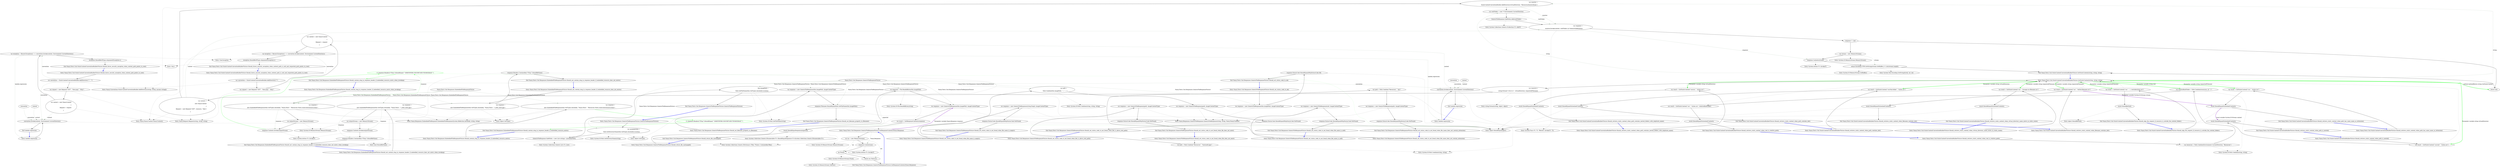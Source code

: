 digraph  {
n82 [label=convention, span=""];
n83 [label=context, span=""];
n84 [label=convention, span=""];
n85 [label=context, span=""];
n0 [cluster="Nancy.Tests.Unit.StaticContentConventionBuilderFixture.Should_retrieve_static_content_when_path_has_same_name_as_extension()", label="Entry Nancy.Tests.Unit.StaticContentConventionBuilderFixture.Should_retrieve_static_content_when_path_has_same_name_as_extension()", span="16-16"];
n1 [cluster="Nancy.Tests.Unit.StaticContentConventionBuilderFixture.Should_retrieve_static_content_when_path_has_same_name_as_extension()", label="var result = GetStaticContent(''css'', ''styles.css'')", span="20-20"];
n2 [cluster="Nancy.Tests.Unit.StaticContentConventionBuilderFixture.Should_retrieve_static_content_when_path_has_same_name_as_extension()", label="result.ShouldEqual(StylesheetContents)", span="23-23"];
n4 [cluster="Nancy.Tests.Unit.StaticContentConventionBuilderFixture.GetStaticContent(string, string, string)", label="Entry Nancy.Tests.Unit.StaticContentConventionBuilderFixture.GetStaticContent(string, string, string)", span="142-142"];
n3 [cluster="Nancy.Tests.Unit.StaticContentConventionBuilderFixture.Should_retrieve_static_content_when_path_has_same_name_as_extension()", label="Exit Nancy.Tests.Unit.StaticContentConventionBuilderFixture.Should_retrieve_static_content_when_path_has_same_name_as_extension()", span="16-16"];
n5 [cluster="object.ShouldEqual(object)", label="Entry object.ShouldEqual(object)", span="95-95"];
n6 [cluster="Nancy.Tests.Unit.StaticContentConventionBuilderFixture.Should_retrieve_static_content_when_virtual_directory_name_exists_in_static_route()", label="Entry Nancy.Tests.Unit.StaticContentConventionBuilderFixture.Should_retrieve_static_content_when_virtual_directory_name_exists_in_static_route()", span="27-27"];
n7 [cluster="Nancy.Tests.Unit.StaticContentConventionBuilderFixture.Should_retrieve_static_content_when_virtual_directory_name_exists_in_static_route()", label="var result = GetStaticContent(''css'', ''strange-css-filename.css'')", span="31-31"];
n8 [cluster="Nancy.Tests.Unit.StaticContentConventionBuilderFixture.Should_retrieve_static_content_when_virtual_directory_name_exists_in_static_route()", label="result.ShouldEqual(StylesheetContents)", span="34-34"];
n9 [cluster="Nancy.Tests.Unit.StaticContentConventionBuilderFixture.Should_retrieve_static_content_when_virtual_directory_name_exists_in_static_route()", label="Exit Nancy.Tests.Unit.StaticContentConventionBuilderFixture.Should_retrieve_static_content_when_virtual_directory_name_exists_in_static_route()", span="27-27"];
n10 [cluster="Nancy.Tests.Unit.StaticContentConventionBuilderFixture.Should_retrieve_static_content_when_path_is_nested()", label="Entry Nancy.Tests.Unit.StaticContentConventionBuilderFixture.Should_retrieve_static_content_when_path_is_nested()", span="38-38"];
n11 [cluster="Nancy.Tests.Unit.StaticContentConventionBuilderFixture.Should_retrieve_static_content_when_path_is_nested()", label="var result = GetStaticContent(''css/sub'', ''styles.css'')", span="42-42"];
n12 [cluster="Nancy.Tests.Unit.StaticContentConventionBuilderFixture.Should_retrieve_static_content_when_path_is_nested()", label="result.ShouldEqual(StylesheetContents)", span="45-45"];
n13 [cluster="Nancy.Tests.Unit.StaticContentConventionBuilderFixture.Should_retrieve_static_content_when_path_is_nested()", label="Exit Nancy.Tests.Unit.StaticContentConventionBuilderFixture.Should_retrieve_static_content_when_path_is_nested()", span="38-38"];
n14 [cluster="Nancy.Tests.Unit.StaticContentConventionBuilderFixture.Should_retrieve_static_content_when_path_contains_nested_folders_with_duplicate_name()", label="Entry Nancy.Tests.Unit.StaticContentConventionBuilderFixture.Should_retrieve_static_content_when_path_contains_nested_folders_with_duplicate_name()", span="49-49"];
n15 [cluster="Nancy.Tests.Unit.StaticContentConventionBuilderFixture.Should_retrieve_static_content_when_path_contains_nested_folders_with_duplicate_name()", label="var result = GetStaticContent(''css/css'', ''styles.css'')", span="53-53"];
n16 [cluster="Nancy.Tests.Unit.StaticContentConventionBuilderFixture.Should_retrieve_static_content_when_path_contains_nested_folders_with_duplicate_name()", label="result.ShouldEqual(StylesheetContents)", span="56-56"];
n17 [cluster="Nancy.Tests.Unit.StaticContentConventionBuilderFixture.Should_retrieve_static_content_when_path_contains_nested_folders_with_duplicate_name()", label="Exit Nancy.Tests.Unit.StaticContentConventionBuilderFixture.Should_retrieve_static_content_when_path_contains_nested_folders_with_duplicate_name()", span="49-49"];
n18 [cluster="Nancy.Tests.Unit.StaticContentConventionBuilderFixture.Should_retrieve_static_content_when_filename_contains_dot()", label="Entry Nancy.Tests.Unit.StaticContentConventionBuilderFixture.Should_retrieve_static_content_when_filename_contains_dot()", span="60-60"];
n19 [cluster="Nancy.Tests.Unit.StaticContentConventionBuilderFixture.Should_retrieve_static_content_when_filename_contains_dot()", label="var result = GetStaticContent(''css'', ''dotted.filename.css'')", span="64-64"];
n20 [cluster="Nancy.Tests.Unit.StaticContentConventionBuilderFixture.Should_retrieve_static_content_when_filename_contains_dot()", label="result.ShouldEqual(StylesheetContents)", span="67-67"];
n21 [cluster="Nancy.Tests.Unit.StaticContentConventionBuilderFixture.Should_retrieve_static_content_when_filename_contains_dot()", label="Exit Nancy.Tests.Unit.StaticContentConventionBuilderFixture.Should_retrieve_static_content_when_filename_contains_dot()", span="60-60"];
n22 [cluster="Nancy.Tests.Unit.StaticContentConventionBuilderFixture.Should_retrieve_static_content_when_path_contains_dot()", label="Entry Nancy.Tests.Unit.StaticContentConventionBuilderFixture.Should_retrieve_static_content_when_path_contains_dot()", span="71-71"];
n23 [cluster="Nancy.Tests.Unit.StaticContentConventionBuilderFixture.Should_retrieve_static_content_when_path_contains_dot()", label="var result = GetStaticContent(''css/Sub.folder'', ''styles.css'')", span="75-75"];
n24 [cluster="Nancy.Tests.Unit.StaticContentConventionBuilderFixture.Should_retrieve_static_content_when_path_contains_dot()", label="result.ShouldEqual(StylesheetContents)", span="78-78"];
n25 [cluster="Nancy.Tests.Unit.StaticContentConventionBuilderFixture.Should_retrieve_static_content_when_path_contains_dot()", label="Exit Nancy.Tests.Unit.StaticContentConventionBuilderFixture.Should_retrieve_static_content_when_path_contains_dot()", span="71-71"];
n26 [cluster="Nancy.Tests.Unit.StaticContentConventionBuilderFixture.Should_skip_the_request_if_resource_is_outside_the_content_folder()", label="Entry Nancy.Tests.Unit.StaticContentConventionBuilderFixture.Should_skip_the_request_if_resource_is_outside_the_content_folder()", span="82-82"];
n27 [cluster="Nancy.Tests.Unit.StaticContentConventionBuilderFixture.Should_skip_the_request_if_resource_is_outside_the_content_folder()", label="var result = GetStaticContent(''css'', ''../../outside/styles.css'')", span="86-86"];
n28 [cluster="Nancy.Tests.Unit.StaticContentConventionBuilderFixture.Should_skip_the_request_if_resource_is_outside_the_content_folder()", label="result.ShouldBeNull()", span="89-89"];
n29 [cluster="Nancy.Tests.Unit.StaticContentConventionBuilderFixture.Should_skip_the_request_if_resource_is_outside_the_content_folder()", label="Exit Nancy.Tests.Unit.StaticContentConventionBuilderFixture.Should_skip_the_request_if_resource_is_outside_the_content_folder()", span="82-82"];
n30 [cluster="object.ShouldBeNull()", label="Entry object.ShouldBeNull()", span="135-135"];
n31 [cluster="Nancy.Tests.Unit.StaticContentConventionBuilderFixture.Should_retrieve_static_content_when_root_is_relative_path()", label="Entry Nancy.Tests.Unit.StaticContentConventionBuilderFixture.Should_retrieve_static_content_when_root_is_relative_path()", span="93-93"];
n32 [cluster="Nancy.Tests.Unit.StaticContentConventionBuilderFixture.Should_retrieve_static_content_when_root_is_relative_path()", label="var resources = Path.Combine(Environment.CurrentDirectory, ''Resources'')", span="96-96"];
n33 [cluster="Nancy.Tests.Unit.StaticContentConventionBuilderFixture.Should_retrieve_static_content_when_root_is_relative_path()", label="var relativeRootFolder = Path.Combine(resources, @''../'')", span="97-97"];
n37 [cluster="System.IO.Path.Combine(string, string)", label="Entry System.IO.Path.Combine(string, string)", span="0-0"];
n34 [cluster="Nancy.Tests.Unit.StaticContentConventionBuilderFixture.Should_retrieve_static_content_when_root_is_relative_path()", label="var result = GetStaticContent(''css'', ''styles.css'', relativeRootFolder)", span="100-100"];
n35 [cluster="Nancy.Tests.Unit.StaticContentConventionBuilderFixture.Should_retrieve_static_content_when_root_is_relative_path()", label="result.ShouldEqual(StylesheetContents)", span="103-103"];
n36 [cluster="Nancy.Tests.Unit.StaticContentConventionBuilderFixture.Should_retrieve_static_content_when_root_is_relative_path()", label="Exit Nancy.Tests.Unit.StaticContentConventionBuilderFixture.Should_retrieve_static_content_when_root_is_relative_path()", span="93-93"];
n38 [cluster="Nancy.Tests.Unit.StaticContentConventionBuilderFixture.Should_throw_security_exception_when_content_path_points_to_root()", label="Entry Nancy.Tests.Unit.StaticContentConventionBuilderFixture.Should_throw_security_exception_when_content_path_points_to_root()", span="107-107"];
n39 [cluster="Nancy.Tests.Unit.StaticContentConventionBuilderFixture.Should_throw_security_exception_when_content_path_points_to_root()", label="var convention = StaticContentConventionBuilder.AddDirectory(''/'', ''/'')", span="110-110"];
n40 [cluster="Nancy.Tests.Unit.StaticContentConventionBuilderFixture.Should_throw_security_exception_when_content_path_points_to_root()", label="var request = new Request(''GET'', ''/face.png'', ''http'')", span="111-111"];
n45 [cluster="Nancy.Conventions.StaticContentConventionBuilder.AddDirectory(string, string, params string[])", label="Entry Nancy.Conventions.StaticContentConventionBuilder.AddDirectory(string, string, params string[])", span="30-30"];
n42 [cluster="Nancy.Tests.Unit.StaticContentConventionBuilderFixture.Should_throw_security_exception_when_content_path_points_to_root()", label="var exception = Record.Exception(() => convention.Invoke(context, Environment.CurrentDirectory))", span="118-118"];
n51 [cluster="lambda expression", label="convention.Invoke(context, Environment.CurrentDirectory)", span="118-118"];
n41 [cluster="Nancy.Tests.Unit.StaticContentConventionBuilderFixture.Should_throw_security_exception_when_content_path_points_to_root()", label="var context = new NancyContext\r\n            {\r\n                Request = request\r\n            }", span="112-115"];
n46 [cluster="Nancy.Request.Request(string, string, string)", label="Entry Nancy.Request.Request(string, string, string)", span="27-27"];
n47 [cluster="Nancy.NancyContext.NancyContext()", label="Entry Nancy.NancyContext.NancyContext()", span="23-23"];
n43 [cluster="Nancy.Tests.Unit.StaticContentConventionBuilderFixture.Should_throw_security_exception_when_content_path_points_to_root()", label="exception.ShouldBeOfType<ArgumentException>()", span="121-121"];
n48 [cluster="Unk.Exception", label="Entry Unk.Exception", span=""];
n50 [cluster="lambda expression", label="Entry lambda expression", span="118-118"];
n44 [cluster="Nancy.Tests.Unit.StaticContentConventionBuilderFixture.Should_throw_security_exception_when_content_path_points_to_root()", label="Exit Nancy.Tests.Unit.StaticContentConventionBuilderFixture.Should_throw_security_exception_when_content_path_points_to_root()", span="107-107"];
n49 [cluster="Unk.>", label="Entry Unk.>", span=""];
n52 [cluster="lambda expression", label="Exit lambda expression", span="118-118"];
n53 [cluster="System.Func<T1, T2, TResult>.Invoke(T1, T2)", label="Entry System.Func<T1, T2, TResult>.Invoke(T1, T2)", span="0-0"];
n54 [cluster="Nancy.Tests.Unit.StaticContentConventionBuilderFixture.Should_throw_security_exception_when_content_path_is_null_and_requested_path_points_to_root()", label="Entry Nancy.Tests.Unit.StaticContentConventionBuilderFixture.Should_throw_security_exception_when_content_path_is_null_and_requested_path_points_to_root()", span="125-125"];
n55 [cluster="Nancy.Tests.Unit.StaticContentConventionBuilderFixture.Should_throw_security_exception_when_content_path_is_null_and_requested_path_points_to_root()", label="var convention = StaticContentConventionBuilder.AddDirectory(''/'')", span="128-128"];
n56 [cluster="Nancy.Tests.Unit.StaticContentConventionBuilderFixture.Should_throw_security_exception_when_content_path_is_null_and_requested_path_points_to_root()", label="var request = new Request(''GET'', ''/face.png'', ''http'')", span="129-129"];
n58 [cluster="Nancy.Tests.Unit.StaticContentConventionBuilderFixture.Should_throw_security_exception_when_content_path_is_null_and_requested_path_points_to_root()", label="var exception = Record.Exception(() => convention.Invoke(context, Environment.CurrentDirectory))", span="136-136"];
n62 [cluster="lambda expression", label="convention.Invoke(context, Environment.CurrentDirectory)", span="136-136"];
n57 [cluster="Nancy.Tests.Unit.StaticContentConventionBuilderFixture.Should_throw_security_exception_when_content_path_is_null_and_requested_path_points_to_root()", label="var context = new NancyContext\r\n            {\r\n                Request = request\r\n            }", span="130-133"];
n59 [cluster="Nancy.Tests.Unit.StaticContentConventionBuilderFixture.Should_throw_security_exception_when_content_path_is_null_and_requested_path_points_to_root()", label="exception.ShouldBeOfType<ArgumentException>()", span="139-139"];
n61 [cluster="lambda expression", label="Entry lambda expression", span="136-136"];
n60 [cluster="Nancy.Tests.Unit.StaticContentConventionBuilderFixture.Should_throw_security_exception_when_content_path_is_null_and_requested_path_points_to_root()", label="Exit Nancy.Tests.Unit.StaticContentConventionBuilderFixture.Should_throw_security_exception_when_content_path_is_null_and_requested_path_points_to_root()", span="125-125"];
n63 [cluster="lambda expression", label="Exit lambda expression", span="136-136"];
n64 [cluster="Nancy.Tests.Unit.StaticContentConventionBuilderFixture.GetStaticContent(string, string, string)", label="var resource =\r\n                string.Format(''/{0}/{1}'', virtualDirectory, requestedFilename)", span="144-145"];
n66 [cluster="Nancy.Tests.Unit.StaticContentConventionBuilderFixture.GetStaticContent(string, string, string)", label="var resolver =\r\n                StaticContentConventionBuilder.AddDirectory(virtualDirectory, ''Resources/Assets/Styles'')", span="153-154"];
n67 [cluster="Nancy.Tests.Unit.StaticContentConventionBuilderFixture.GetStaticContent(string, string, string)", label="var rootFolder = root ?? Environment.CurrentDirectory", span="156-156"];
n65 [cluster="Nancy.Tests.Unit.StaticContentConventionBuilderFixture.GetStaticContent(string, string, string)", label="var context =\r\n                new NancyContext\r\n                {\r\n                    Request = new Request(''GET'', resource, ''http'')\r\n                }", span="147-151"];
n76 [cluster="string.Format(string, object, object)", label="Entry string.Format(string, object, object)", span="0-0"];
n69 [cluster="Nancy.Tests.Unit.StaticContentConventionBuilderFixture.GetStaticContent(string, string, string)", label="var response =\r\n                resolver.Invoke(context, rootFolder) as GenericFileResponse", span="160-161"];
n68 [cluster="Nancy.Tests.Unit.StaticContentConventionBuilderFixture.GetStaticContent(string, string, string)", label="GenericFileResponse.SafePaths.Add(rootFolder)", span="158-158"];
n77 [cluster="System.Collections.Generic.ICollection<T>.Add(T)", label="Entry System.Collections.Generic.ICollection<T>.Add(T)", span="0-0"];
n70 [cluster="Nancy.Tests.Unit.StaticContentConventionBuilderFixture.GetStaticContent(string, string, string)", label="response != null", span="163-163"];
n72 [cluster="Nancy.Tests.Unit.StaticContentConventionBuilderFixture.GetStaticContent(string, string, string)", label="response.Contents(stream)", span="167-167"];
n71 [cluster="Nancy.Tests.Unit.StaticContentConventionBuilderFixture.GetStaticContent(string, string, string)", label="var stream = new MemoryStream()", span="165-165"];
n74 [cluster="Nancy.Tests.Unit.StaticContentConventionBuilderFixture.GetStaticContent(string, string, string)", label="return null;", span="172-172"];
n78 [cluster="System.IO.MemoryStream.MemoryStream()", label="Entry System.IO.MemoryStream.MemoryStream()", span="0-0"];
n73 [cluster="Nancy.Tests.Unit.StaticContentConventionBuilderFixture.GetStaticContent(string, string, string)", label="return Encoding.UTF8.GetString(stream.GetBuffer(), 0, (int)stream.Length);", span="168-168"];
n79 [cluster="System.Action<T>.Invoke(T)", label="Entry System.Action<T>.Invoke(T)", span="0-0"];
n75 [cluster="Nancy.Tests.Unit.StaticContentConventionBuilderFixture.GetStaticContent(string, string, string)", label="Exit Nancy.Tests.Unit.StaticContentConventionBuilderFixture.GetStaticContent(string, string, string)", span="142-142"];
n80 [cluster="System.IO.MemoryStream.GetBuffer()", label="Entry System.IO.MemoryStream.GetBuffer()", span="0-0"];
n81 [cluster="System.Text.Encoding.GetString(byte[], int, int)", label="Entry System.Text.Encoding.GetString(byte[], int, int)", span="0-0"];
m0_21 [cluster="Nancy.Tests.Unit.Responses.EmbeddedFileResponseFixture.Should_not_contain_etag_in_response_header_if_embedded_resource_does_not_exists_when_invoking()", file="EmbeddedFileResponseFixture.cs", label="Entry Nancy.Tests.Unit.Responses.EmbeddedFileResponseFixture.Should_not_contain_etag_in_response_header_if_embedded_resource_does_not_exists_when_invoking()", span="47-47"];
m0_22 [cluster="Nancy.Tests.Unit.Responses.EmbeddedFileResponseFixture.Should_not_contain_etag_in_response_header_if_embedded_resource_does_not_exists_when_invoking()", file="EmbeddedFileResponseFixture.cs", label="var response =\r\n                new EmbeddedFileResponse(this.GetType().Assembly, ''Nancy.Tests'', ''i_dont_exist.jpg'')", span="50-51"];
m0_23 [cluster="Nancy.Tests.Unit.Responses.EmbeddedFileResponseFixture.Should_not_contain_etag_in_response_header_if_embedded_resource_does_not_exists_when_invoking()", file="EmbeddedFileResponseFixture.cs", label="var outputStream = new MemoryStream()", span="53-53"];
m0_24 [cluster="Nancy.Tests.Unit.Responses.EmbeddedFileResponseFixture.Should_not_contain_etag_in_response_header_if_embedded_resource_does_not_exists_when_invoking()", file="EmbeddedFileResponseFixture.cs", label="response.Contents.Invoke(outputStream)", span="56-56"];
m0_25 [cluster="Nancy.Tests.Unit.Responses.EmbeddedFileResponseFixture.Should_not_contain_etag_in_response_header_if_embedded_resource_does_not_exists_when_invoking()", file="EmbeddedFileResponseFixture.cs", label="response.Headers.ContainsKey(''ETag'').ShouldBeFalse()", span="59-59"];
m0_26 [cluster="Nancy.Tests.Unit.Responses.EmbeddedFileResponseFixture.Should_not_contain_etag_in_response_header_if_embedded_resource_does_not_exists_when_invoking()", file="EmbeddedFileResponseFixture.cs", label="Exit Nancy.Tests.Unit.Responses.EmbeddedFileResponseFixture.Should_not_contain_etag_in_response_header_if_embedded_resource_does_not_exists_when_invoking()", span="47-47"];
m0_14 [cluster="System.Action<T>.Invoke(T)", file="EmbeddedFileResponseFixture.cs", label="Entry System.Action<T>.Invoke(T)", span="0-0"];
m0_4 [cluster="Nancy.Responses.EmbeddedFileResponse.EmbeddedFileResponse(System.Reflection.Assembly, string, string)", file="EmbeddedFileResponseFixture.cs", label="Entry Nancy.Responses.EmbeddedFileResponse.EmbeddedFileResponse(System.Reflection.Assembly, string, string)", span="18-18"];
m0_19 [cluster="System.Collections.Generic.IDictionary<TKey, TValue>.ContainsKey(TKey)", file="EmbeddedFileResponseFixture.cs", label="Entry System.Collections.Generic.IDictionary<TKey, TValue>.ContainsKey(TKey)", span="0-0"];
m0_7 [cluster="Nancy.Tests.Unit.Responses.EmbeddedFileResponseFixture.Should_contain_etag_in_response_header_if_embedded_resource_exists_when_invoking()", file="EmbeddedFileResponseFixture.cs", label="Entry Nancy.Tests.Unit.Responses.EmbeddedFileResponseFixture.Should_contain_etag_in_response_header_if_embedded_resource_exists_when_invoking()", span="20-20"];
m0_8 [cluster="Nancy.Tests.Unit.Responses.EmbeddedFileResponseFixture.Should_contain_etag_in_response_header_if_embedded_resource_exists_when_invoking()", file="EmbeddedFileResponseFixture.cs", label="var response =\r\n                new EmbeddedFileResponse(this.GetType().Assembly, ''Nancy.Tests'', ''Resources.Views.staticviewresource.html'')", span="23-24"];
m0_9 [cluster="Nancy.Tests.Unit.Responses.EmbeddedFileResponseFixture.Should_contain_etag_in_response_header_if_embedded_resource_exists_when_invoking()", file="EmbeddedFileResponseFixture.cs", label="var outputStream = new MemoryStream()", span="26-26"];
m0_10 [cluster="Nancy.Tests.Unit.Responses.EmbeddedFileResponseFixture.Should_contain_etag_in_response_header_if_embedded_resource_exists_when_invoking()", file="EmbeddedFileResponseFixture.cs", label="response.Contents.Invoke(outputStream)", span="29-29"];
m0_11 [cluster="Nancy.Tests.Unit.Responses.EmbeddedFileResponseFixture.Should_contain_etag_in_response_header_if_embedded_resource_exists_when_invoking()", color=green, community=0, file="EmbeddedFileResponseFixture.cs", label="0: response.Headers[''ETag''].ShouldEqual(''\''5D6EFDFDB135DC90F16D57E05603DA1E\'''')", span="32-32"];
m0_12 [cluster="Nancy.Tests.Unit.Responses.EmbeddedFileResponseFixture.Should_contain_etag_in_response_header_if_embedded_resource_exists_when_invoking()", file="EmbeddedFileResponseFixture.cs", label="Exit Nancy.Tests.Unit.Responses.EmbeddedFileResponseFixture.Should_contain_etag_in_response_header_if_embedded_resource_exists_when_invoking()", span="20-20"];
m0_5 [cluster="object.GetType()", file="EmbeddedFileResponseFixture.cs", label="Entry object.GetType()", span="0-0"];
m0_20 [cluster="bool.ShouldBeFalse()", file="EmbeddedFileResponseFixture.cs", label="Entry bool.ShouldBeFalse()", span="90-90"];
m0_15 [cluster="Nancy.Tests.Unit.Responses.EmbeddedFileResponseFixture.Should_not_contain_etag_in_response_header_if_embedded_resource_does_not_exists()", file="EmbeddedFileResponseFixture.cs", label="Entry Nancy.Tests.Unit.Responses.EmbeddedFileResponseFixture.Should_not_contain_etag_in_response_header_if_embedded_resource_does_not_exists()", span="36-36"];
m0_16 [cluster="Nancy.Tests.Unit.Responses.EmbeddedFileResponseFixture.Should_not_contain_etag_in_response_header_if_embedded_resource_does_not_exists()", file="EmbeddedFileResponseFixture.cs", label="var response =\r\n                new EmbeddedFileResponse(this.GetType().Assembly, ''Nancy.Tests'', ''i_dont_exist.jpg'')", span="39-40"];
m0_17 [cluster="Nancy.Tests.Unit.Responses.EmbeddedFileResponseFixture.Should_not_contain_etag_in_response_header_if_embedded_resource_does_not_exists()", file="EmbeddedFileResponseFixture.cs", label="response.Headers.ContainsKey(''ETag'').ShouldBeFalse()", span="43-43"];
m0_18 [cluster="Nancy.Tests.Unit.Responses.EmbeddedFileResponseFixture.Should_not_contain_etag_in_response_header_if_embedded_resource_does_not_exists()", file="EmbeddedFileResponseFixture.cs", label="Exit Nancy.Tests.Unit.Responses.EmbeddedFileResponseFixture.Should_not_contain_etag_in_response_header_if_embedded_resource_does_not_exists()", span="36-36"];
m0_0 [cluster="Nancy.Tests.Unit.Responses.EmbeddedFileResponseFixture.Should_contain_etag_in_response_header_if_embedded_resource_exists()", file="EmbeddedFileResponseFixture.cs", label="Entry Nancy.Tests.Unit.Responses.EmbeddedFileResponseFixture.Should_contain_etag_in_response_header_if_embedded_resource_exists()", span="9-9"];
m0_1 [cluster="Nancy.Tests.Unit.Responses.EmbeddedFileResponseFixture.Should_contain_etag_in_response_header_if_embedded_resource_exists()", file="EmbeddedFileResponseFixture.cs", label="var response =\r\n                new EmbeddedFileResponse(this.GetType().Assembly, ''Nancy.Tests'', ''Resources.Views.staticviewresource.html'')", span="12-13"];
m0_2 [cluster="Nancy.Tests.Unit.Responses.EmbeddedFileResponseFixture.Should_contain_etag_in_response_header_if_embedded_resource_exists()", color=green, community=0, file="EmbeddedFileResponseFixture.cs", label="0: response.Headers[''ETag''].ShouldEqual(''\''5D6EFDFDB135DC90F16D57E05603DA1E\'''')", span="16-16"];
m0_3 [cluster="Nancy.Tests.Unit.Responses.EmbeddedFileResponseFixture.Should_contain_etag_in_response_header_if_embedded_resource_exists()", file="EmbeddedFileResponseFixture.cs", label="Exit Nancy.Tests.Unit.Responses.EmbeddedFileResponseFixture.Should_contain_etag_in_response_header_if_embedded_resource_exists()", span="9-9"];
m0_13 [cluster="System.IO.MemoryStream.MemoryStream()", file="EmbeddedFileResponseFixture.cs", label="Entry System.IO.MemoryStream.MemoryStream()", span="0-0"];
m0_27 [file="EmbeddedFileResponseFixture.cs", label="Nancy.Tests.Unit.Responses.EmbeddedFileResponseFixture", span=""];
m1_36 [cluster="Nancy.Tests.Unit.Responses.GenericFileResponseFixture.Should_set_status_code_to_ok()", file="GenericFileResponseFixture.cs", label="Entry Nancy.Tests.Unit.Responses.GenericFileResponseFixture.Should_set_status_code_to_ok()", span="84-84"];
m1_37 [cluster="Nancy.Tests.Unit.Responses.GenericFileResponseFixture.Should_set_status_code_to_ok()", file="GenericFileResponseFixture.cs", label="var response = new GenericFileResponse(this.imagePath, imageContentType)", span="87-87"];
m1_38 [cluster="Nancy.Tests.Unit.Responses.GenericFileResponseFixture.Should_set_status_code_to_ok()", file="GenericFileResponseFixture.cs", label="response.StatusCode.ShouldEqual(HttpStatusCode.OK)", span="90-90"];
m1_39 [cluster="Nancy.Tests.Unit.Responses.GenericFileResponseFixture.Should_set_status_code_to_ok()", file="GenericFileResponseFixture.cs", label="Exit Nancy.Tests.Unit.Responses.GenericFileResponseFixture.Should_set_status_code_to_ok()", span="84-84"];
m1_7 [cluster="System.Collections.Generic.List<T>.List()", file="GenericFileResponseFixture.cs", label="Entry System.Collections.Generic.List<T>.List()", span="0-0"];
m1_15 [cluster="Nancy.Tests.Unit.Responses.GenericFileResponseFixture.Should_set_status_code_to_not_found_when_file_name_is_null()", file="GenericFileResponseFixture.cs", label="Entry Nancy.Tests.Unit.Responses.GenericFileResponseFixture.Should_set_status_code_to_not_found_when_file_name_is_null()", span="34-34"];
m1_16 [cluster="Nancy.Tests.Unit.Responses.GenericFileResponseFixture.Should_set_status_code_to_not_found_when_file_name_is_null()", file="GenericFileResponseFixture.cs", label="var response = new GenericFileResponse(null, imageContentType)", span="37-37"];
m1_17 [cluster="Nancy.Tests.Unit.Responses.GenericFileResponseFixture.Should_set_status_code_to_not_found_when_file_name_is_null()", file="GenericFileResponseFixture.cs", label="response.StatusCode.ShouldEqual(HttpStatusCode.NotFound)", span="40-40"];
m1_18 [cluster="Nancy.Tests.Unit.Responses.GenericFileResponseFixture.Should_set_status_code_to_not_found_when_file_name_is_null()", file="GenericFileResponseFixture.cs", label="Exit Nancy.Tests.Unit.Responses.GenericFileResponseFixture.Should_set_status_code_to_not_found_when_file_name_is_null()", span="34-34"];
m1_60 [cluster="System.IO.MemoryStream.Flush()", file="GenericFileResponseFixture.cs", label="Entry System.IO.MemoryStream.Flush()", span="0-0"];
m1_8 [cluster="System.IO.Path.GetFileName(string)", file="GenericFileResponseFixture.cs", label="Entry System.IO.Path.GetFileName(string)", span="0-0"];
m1_5 [cluster="object.GetType()", file="GenericFileResponseFixture.cs", label="Entry object.GetType()", span="0-0"];
m1_0 [cluster="Nancy.Tests.Unit.Responses.GenericFileResponseFixture.GenericFileResponseFixture()", file="GenericFileResponseFixture.cs", label="Entry Nancy.Tests.Unit.Responses.GenericFileResponseFixture.GenericFileResponseFixture()", span="12-12"];
m1_1 [cluster="Nancy.Tests.Unit.Responses.GenericFileResponseFixture.GenericFileResponseFixture()", file="GenericFileResponseFixture.cs", label="var assemblyPath =\r\n                Path.GetDirectoryName(this.GetType().Assembly.Location)", span="14-15"];
m1_2 [cluster="Nancy.Tests.Unit.Responses.GenericFileResponseFixture.GenericFileResponseFixture()", file="GenericFileResponseFixture.cs", label="GenericFileResponse.SafePaths = new List<string> {assemblyPath}", span="17-17"];
m1_3 [cluster="Nancy.Tests.Unit.Responses.GenericFileResponseFixture.GenericFileResponseFixture()", file="GenericFileResponseFixture.cs", label="this.imagePath =\r\n                Path.GetFileName(this.GetType().Assembly.Location)", span="19-20"];
m1_4 [cluster="Nancy.Tests.Unit.Responses.GenericFileResponseFixture.GenericFileResponseFixture()", file="GenericFileResponseFixture.cs", label="Exit Nancy.Tests.Unit.Responses.GenericFileResponseFixture.GenericFileResponseFixture()", span="12-12"];
m1_6 [cluster="System.IO.Path.GetDirectoryName(string)", file="GenericFileResponseFixture.cs", label="Entry System.IO.Path.GetDirectoryName(string)", span="0-0"];
m1_49 [cluster="Nancy.Tests.Unit.Responses.GenericFileResponseFixture.Should_set_filename_property_to_filename()", file="GenericFileResponseFixture.cs", label="Entry Nancy.Tests.Unit.Responses.GenericFileResponseFixture.Should_set_filename_property_to_filename()", span="108-108"];
m1_50 [cluster="Nancy.Tests.Unit.Responses.GenericFileResponseFixture.Should_set_filename_property_to_filename()", file="GenericFileResponseFixture.cs", label="var response = new GenericFileResponse(this.imagePath, imageContentType)", span="111-111"];
m1_51 [cluster="Nancy.Tests.Unit.Responses.GenericFileResponseFixture.Should_set_filename_property_to_filename()", file="GenericFileResponseFixture.cs", label="response.Filename.ShouldEqual(Path.GetFileName(this.imagePath))", span="114-114"];
m1_52 [cluster="Nancy.Tests.Unit.Responses.GenericFileResponseFixture.Should_set_filename_property_to_filename()", file="GenericFileResponseFixture.cs", label="Exit Nancy.Tests.Unit.Responses.GenericFileResponseFixture.Should_set_filename_property_to_filename()", span="108-108"];
m1_9 [cluster="Nancy.Tests.Unit.Responses.GenericFileResponseFixture.Should_set_status_code_to_not_found_when_file_name_is_empty()", file="GenericFileResponseFixture.cs", label="Entry Nancy.Tests.Unit.Responses.GenericFileResponseFixture.Should_set_status_code_to_not_found_when_file_name_is_empty()", span="24-24"];
m1_10 [cluster="Nancy.Tests.Unit.Responses.GenericFileResponseFixture.Should_set_status_code_to_not_found_when_file_name_is_empty()", file="GenericFileResponseFixture.cs", label="var response = new GenericFileResponse(string.Empty, imageContentType)", span="27-27"];
m1_11 [cluster="Nancy.Tests.Unit.Responses.GenericFileResponseFixture.Should_set_status_code_to_not_found_when_file_name_is_empty()", file="GenericFileResponseFixture.cs", label="response.StatusCode.ShouldEqual(HttpStatusCode.NotFound)", span="30-30"];
m1_12 [cluster="Nancy.Tests.Unit.Responses.GenericFileResponseFixture.Should_set_status_code_to_not_found_when_file_name_is_empty()", file="GenericFileResponseFixture.cs", label="Exit Nancy.Tests.Unit.Responses.GenericFileResponseFixture.Should_set_status_code_to_not_found_when_file_name_is_empty()", span="24-24"];
m1_40 [cluster="Nancy.Tests.Unit.Responses.GenericFileResponseFixture.Should_return_file_unchanged()", file="GenericFileResponseFixture.cs", label="Entry Nancy.Tests.Unit.Responses.GenericFileResponseFixture.Should_return_file_unchanged()", span="94-94"];
m1_41 [cluster="Nancy.Tests.Unit.Responses.GenericFileResponseFixture.Should_return_file_unchanged()", file="GenericFileResponseFixture.cs", label="var expected = File.ReadAllBytes(this.imagePath)", span="97-97"];
m1_42 [cluster="Nancy.Tests.Unit.Responses.GenericFileResponseFixture.Should_return_file_unchanged()", file="GenericFileResponseFixture.cs", label="var response = new GenericFileResponse(this.imagePath, imageContentType)", span="98-98"];
m1_44 [cluster="Nancy.Tests.Unit.Responses.GenericFileResponseFixture.Should_return_file_unchanged()", file="GenericFileResponseFixture.cs", label="result.ShouldEqualSequence(expected)", span="104-104"];
m1_43 [cluster="Nancy.Tests.Unit.Responses.GenericFileResponseFixture.Should_return_file_unchanged()", file="GenericFileResponseFixture.cs", label="var result = GetResponseContents(response)", span="101-101"];
m1_45 [cluster="Nancy.Tests.Unit.Responses.GenericFileResponseFixture.Should_return_file_unchanged()", file="GenericFileResponseFixture.cs", label="Exit Nancy.Tests.Unit.Responses.GenericFileResponseFixture.Should_return_file_unchanged()", span="94-94"];
m1_59 [cluster="System.Action<T>.Invoke(T)", file="GenericFileResponseFixture.cs", label="Entry System.Action<T>.Invoke(T)", span="0-0"];
m1_30 [cluster="Nancy.Tests.Unit.Responses.GenericFileResponseFixture.Should_set_status_code_to_not_found_when_file_is_above_root_path()", file="GenericFileResponseFixture.cs", label="Entry Nancy.Tests.Unit.Responses.GenericFileResponseFixture.Should_set_status_code_to_not_found_when_file_is_above_root_path()", span="70-70"];
m1_31 [cluster="Nancy.Tests.Unit.Responses.GenericFileResponseFixture.Should_set_status_code_to_not_found_when_file_is_above_root_path()", file="GenericFileResponseFixture.cs", label="var path = \r\n                Path.Combine(this.imagePath, ''..'', ''..'')", span="73-74"];
m1_32 [cluster="Nancy.Tests.Unit.Responses.GenericFileResponseFixture.Should_set_status_code_to_not_found_when_file_is_above_root_path()", file="GenericFileResponseFixture.cs", label="var response = new GenericFileResponse(path, imageContentType)", span="77-77"];
m1_33 [cluster="Nancy.Tests.Unit.Responses.GenericFileResponseFixture.Should_set_status_code_to_not_found_when_file_is_above_root_path()", file="GenericFileResponseFixture.cs", label="response.StatusCode.ShouldEqual(HttpStatusCode.NotFound)", span="80-80"];
m1_34 [cluster="Nancy.Tests.Unit.Responses.GenericFileResponseFixture.Should_set_status_code_to_not_found_when_file_is_above_root_path()", file="GenericFileResponseFixture.cs", label="Exit Nancy.Tests.Unit.Responses.GenericFileResponseFixture.Should_set_status_code_to_not_found_when_file_is_above_root_path()", span="70-70"];
m1_25 [cluster="Nancy.Tests.Unit.Responses.GenericFileResponseFixture.Should_set_status_code_to_not_found_when_file_does_not_exist()", file="GenericFileResponseFixture.cs", label="Entry Nancy.Tests.Unit.Responses.GenericFileResponseFixture.Should_set_status_code_to_not_found_when_file_does_not_exist()", span="57-57"];
m1_26 [cluster="Nancy.Tests.Unit.Responses.GenericFileResponseFixture.Should_set_status_code_to_not_found_when_file_does_not_exist()", file="GenericFileResponseFixture.cs", label="var path = Path.Combine(''Resources'', ''thatsnotit.jpg'')", span="60-60"];
m1_27 [cluster="Nancy.Tests.Unit.Responses.GenericFileResponseFixture.Should_set_status_code_to_not_found_when_file_does_not_exist()", file="GenericFileResponseFixture.cs", label="var response = new GenericFileResponse(path, imageContentType)", span="63-63"];
m1_28 [cluster="Nancy.Tests.Unit.Responses.GenericFileResponseFixture.Should_set_status_code_to_not_found_when_file_does_not_exist()", file="GenericFileResponseFixture.cs", label="response.StatusCode.ShouldEqual(HttpStatusCode.NotFound)", span="66-66"];
m1_29 [cluster="Nancy.Tests.Unit.Responses.GenericFileResponseFixture.Should_set_status_code_to_not_found_when_file_does_not_exist()", file="GenericFileResponseFixture.cs", label="Exit Nancy.Tests.Unit.Responses.GenericFileResponseFixture.Should_set_status_code_to_not_found_when_file_does_not_exist()", span="57-57"];
m1_58 [cluster="System.IO.MemoryStream.MemoryStream()", file="GenericFileResponseFixture.cs", label="Entry System.IO.MemoryStream.MemoryStream()", span="0-0"];
m1_13 [cluster="Nancy.Responses.GenericFileResponse.GenericFileResponse(string, string, Nancy.NancyContext)", file="GenericFileResponseFixture.cs", label="Entry Nancy.Responses.GenericFileResponse.GenericFileResponse(string, string, Nancy.NancyContext)", span="64-64"];
m1_48 [cluster="System.Collections.Generic.IEnumerable<T>.ShouldEqualSequence<T>(System.Collections.Generic.IEnumerable<T>)", file="GenericFileResponseFixture.cs", label="Entry System.Collections.Generic.IEnumerable<T>.ShouldEqualSequence<T>(System.Collections.Generic.IEnumerable<T>)", span="110-110"];
m1_19 [cluster="Nancy.Tests.Unit.Responses.GenericFileResponseFixture.Should_set_status_code_to_not_found_when_file_name_does_not_contain_extension()", file="GenericFileResponseFixture.cs", label="Entry Nancy.Tests.Unit.Responses.GenericFileResponseFixture.Should_set_status_code_to_not_found_when_file_name_does_not_contain_extension()", span="44-44"];
m1_20 [cluster="Nancy.Tests.Unit.Responses.GenericFileResponseFixture.Should_set_status_code_to_not_found_when_file_name_does_not_contain_extension()", file="GenericFileResponseFixture.cs", label="var path = Path.Combine(''Resources'', ''zip'')", span="47-47"];
m1_21 [cluster="Nancy.Tests.Unit.Responses.GenericFileResponseFixture.Should_set_status_code_to_not_found_when_file_name_does_not_contain_extension()", file="GenericFileResponseFixture.cs", label="var response = new GenericFileResponse(path, imageContentType)", span="50-50"];
m1_22 [cluster="Nancy.Tests.Unit.Responses.GenericFileResponseFixture.Should_set_status_code_to_not_found_when_file_name_does_not_contain_extension()", file="GenericFileResponseFixture.cs", label="response.StatusCode.ShouldEqual(HttpStatusCode.NotFound)", span="53-53"];
m1_23 [cluster="Nancy.Tests.Unit.Responses.GenericFileResponseFixture.Should_set_status_code_to_not_found_when_file_name_does_not_contain_extension()", file="GenericFileResponseFixture.cs", label="Exit Nancy.Tests.Unit.Responses.GenericFileResponseFixture.Should_set_status_code_to_not_found_when_file_name_does_not_contain_extension()", span="44-44"];
m1_46 [cluster="System.IO.File.ReadAllBytes(string)", file="GenericFileResponseFixture.cs", label="Entry System.IO.File.ReadAllBytes(string)", span="0-0"];
m1_24 [cluster="System.IO.Path.Combine(string, string)", file="GenericFileResponseFixture.cs", label="Entry System.IO.Path.Combine(string, string)", span="0-0"];
m1_61 [cluster="System.IO.MemoryStream.ToArray()", file="GenericFileResponseFixture.cs", label="Entry System.IO.MemoryStream.ToArray()", span="0-0"];
m1_47 [cluster="Nancy.Tests.Unit.Responses.GenericFileResponseFixture.GetResponseContents(Nancy.Response)", file="GenericFileResponseFixture.cs", label="Entry Nancy.Tests.Unit.Responses.GenericFileResponseFixture.GetResponseContents(Nancy.Response)", span="117-117"];
m1_53 [cluster="Nancy.Tests.Unit.Responses.GenericFileResponseFixture.GetResponseContents(Nancy.Response)", file="GenericFileResponseFixture.cs", label="var ms = new MemoryStream()", span="119-119"];
m1_54 [cluster="Nancy.Tests.Unit.Responses.GenericFileResponseFixture.GetResponseContents(Nancy.Response)", file="GenericFileResponseFixture.cs", label="response.Contents(ms)", span="120-120"];
m1_55 [cluster="Nancy.Tests.Unit.Responses.GenericFileResponseFixture.GetResponseContents(Nancy.Response)", file="GenericFileResponseFixture.cs", label="ms.Flush()", span="121-121"];
m1_56 [cluster="Nancy.Tests.Unit.Responses.GenericFileResponseFixture.GetResponseContents(Nancy.Response)", file="GenericFileResponseFixture.cs", label="return ms.ToArray();", span="123-123"];
m1_57 [cluster="Nancy.Tests.Unit.Responses.GenericFileResponseFixture.GetResponseContents(Nancy.Response)", file="GenericFileResponseFixture.cs", label="Exit Nancy.Tests.Unit.Responses.GenericFileResponseFixture.GetResponseContents(Nancy.Response)", span="117-117"];
m1_35 [cluster="System.IO.Path.Combine(string, string, string)", file="GenericFileResponseFixture.cs", label="Entry System.IO.Path.Combine(string, string, string)", span="0-0"];
m1_62 [file="GenericFileResponseFixture.cs", label="Nancy.Tests.Unit.Responses.GenericFileResponseFixture", span=""];
n82 -> n51  [color=darkseagreen4, key=1, label=convention, style=dashed];
n83 -> n51  [color=darkseagreen4, key=1, label=context, style=dashed];
n84 -> n62  [color=darkseagreen4, key=1, label=convention, style=dashed];
n85 -> n62  [color=darkseagreen4, key=1, label=context, style=dashed];
n0 -> n1  [key=0, style=solid];
n1 -> n2  [key=0, style=solid];
n1 -> n4  [key=2, style=dotted];
n2 -> n3  [key=0, style=solid];
n2 -> n5  [key=2, style=dotted];
n2 -> n12  [color=darkorchid, key=3, label="Local variable System.IO.Stream content", style=bold];
n4 -> n64  [key=0, style=solid];
n4 -> n66  [color=darkseagreen4, key=1, label=string, style=dashed];
n4 -> n67  [color=darkseagreen4, key=1, label=string, style=dashed];
n4 -> n1  [color=green, key=3, label="Parameter variable string requestedFilename", style=bold];
n4 -> n11  [color=green, key=3, label="Parameter variable string virtualDirectory", style=bold];
n4 -> n15  [color=green, key=3, label="Parameter variable string virtualDirectory", style=bold];
n4 -> n23  [color=green, key=3, label="Parameter variable string virtualDirectory", style=bold];
n4 -> n7  [color=green, key=3, label="Parameter variable string requestedFilename", style=bold];
n4 -> n19  [color=green, key=3, label="Parameter variable string requestedFilename", style=bold];
n4 -> n27  [color=green, key=3, label="Parameter variable string requestedFilename", style=bold];
n4 -> n33  [color=green, key=3, label="Parameter variable string root", style=bold];
n4 -> n74  [color=green, key=3, label="method methodReturn string GetStaticContent", style=bold];
n3 -> n0  [color=blue, key=0, style=bold];
n6 -> n7  [key=0, style=solid];
n7 -> n8  [key=0, style=solid];
n7 -> n4  [key=2, style=dotted];
n8 -> n9  [key=0, style=solid];
n8 -> n5  [key=2, style=dotted];
n9 -> n6  [color=blue, key=0, style=bold];
n10 -> n11  [key=0, style=solid];
n11 -> n12  [key=0, style=solid];
n11 -> n4  [key=2, style=dotted];
n12 -> n13  [key=0, style=solid];
n12 -> n5  [key=2, style=dotted];
n13 -> n10  [color=blue, key=0, style=bold];
n14 -> n15  [key=0, style=solid];
n15 -> n16  [key=0, style=solid];
n15 -> n4  [key=2, style=dotted];
n16 -> n17  [key=0, style=solid];
n16 -> n5  [key=2, style=dotted];
n17 -> n14  [color=blue, key=0, style=bold];
n18 -> n19  [key=0, style=solid];
n19 -> n20  [key=0, style=solid];
n19 -> n4  [key=2, style=dotted];
n19 -> n2  [color=darkorchid, key=3, label="Parameter variable System.IO.Stream stream", style=bold];
n20 -> n21  [key=0, style=solid];
n20 -> n5  [key=2, style=dotted];
n21 -> n18  [color=blue, key=0, style=bold];
n22 -> n23  [key=0, style=solid];
n23 -> n24  [key=0, style=solid];
n23 -> n4  [key=2, style=dotted];
n24 -> n25  [key=0, style=solid];
n24 -> n5  [key=2, style=dotted];
n25 -> n22  [color=blue, key=0, style=bold];
n26 -> n27  [key=0, style=solid];
n27 -> n28  [key=0, style=solid];
n27 -> n4  [key=2, style=dotted];
n28 -> n29  [key=0, style=solid];
n28 -> n30  [key=2, style=dotted];
n29 -> n26  [color=blue, key=0, style=bold];
n31 -> n32  [key=0, style=solid];
n32 -> n33  [key=0, style=solid];
n32 -> n37  [key=2, style=dotted];
n33 -> n34  [key=0, style=solid];
n33 -> n37  [key=2, style=dotted];
n34 -> n35  [key=0, style=solid];
n34 -> n4  [key=2, style=dotted];
n35 -> n36  [key=0, style=solid];
n35 -> n5  [key=2, style=dotted];
n36 -> n31  [color=blue, key=0, style=bold];
n38 -> n39  [key=0, style=solid];
n39 -> n40  [key=0, style=solid];
n39 -> n45  [key=2, style=dotted];
n39 -> n42  [color=darkseagreen4, key=1, label=convention, style=dashed];
n39 -> n51  [color=darkseagreen4, key=1, label=convention, style=dashed];
n40 -> n41  [key=0, style=solid];
n40 -> n46  [key=2, style=dotted];
n42 -> n43  [key=0, style=solid];
n42 -> n48  [key=2, style=dotted];
n42 -> n50  [color=darkseagreen4, key=1, label="lambda expression", style=dashed];
n51 -> n52  [key=0, style=solid];
n51 -> n53  [key=2, style=dotted];
n41 -> n42  [key=0, style=solid];
n41 -> n47  [key=2, style=dotted];
n41 -> n51  [color=darkseagreen4, key=1, label=context, style=dashed];
n43 -> n44  [key=0, style=solid];
n43 -> n49  [key=2, style=dotted];
n50 -> n51  [key=0, style=solid];
n44 -> n38  [color=blue, key=0, style=bold];
n52 -> n50  [color=blue, key=0, style=bold];
n54 -> n55  [key=0, style=solid];
n55 -> n56  [key=0, style=solid];
n55 -> n45  [key=2, style=dotted];
n55 -> n58  [color=darkseagreen4, key=1, label=convention, style=dashed];
n55 -> n62  [color=darkseagreen4, key=1, label=convention, style=dashed];
n56 -> n57  [key=0, style=solid];
n56 -> n46  [key=2, style=dotted];
n58 -> n59  [key=0, style=solid];
n58 -> n48  [key=2, style=dotted];
n58 -> n61  [color=darkseagreen4, key=1, label="lambda expression", style=dashed];
n62 -> n63  [key=0, style=solid];
n62 -> n53  [key=2, style=dotted];
n57 -> n58  [key=0, style=solid];
n57 -> n47  [key=2, style=dotted];
n57 -> n62  [color=darkseagreen4, key=1, label=context, style=dashed];
n59 -> n60  [key=0, style=solid];
n59 -> n49  [key=2, style=dotted];
n61 -> n62  [key=0, style=solid];
n60 -> n54  [color=blue, key=0, style=bold];
n63 -> n61  [color=blue, key=0, style=bold];
n64 -> n65  [key=0, style=solid];
n64 -> n76  [key=2, style=dotted];
n66 -> n67  [key=0, style=solid];
n66 -> n45  [key=2, style=dotted];
n66 -> n69  [color=darkseagreen4, key=1, label=resolver, style=dashed];
n67 -> n68  [key=0, style=solid];
n67 -> n69  [color=darkseagreen4, key=1, label=rootFolder, style=dashed];
n65 -> n66  [key=0, style=solid];
n65 -> n47  [key=2, style=dotted];
n65 -> n46  [key=2, style=dotted];
n65 -> n69  [color=darkseagreen4, key=1, label=context, style=dashed];
n69 -> n70  [key=0, style=solid];
n69 -> n53  [key=2, style=dotted];
n69 -> n72  [color=darkseagreen4, key=1, label=response, style=dashed];
n68 -> n69  [key=0, style=solid];
n68 -> n77  [key=2, style=dotted];
n70 -> n71  [key=0, style=solid];
n70 -> n74  [key=0, style=solid];
n72 -> n73  [key=0, style=solid];
n72 -> n79  [key=2, style=dotted];
n71 -> n72  [key=0, style=solid];
n71 -> n78  [key=2, style=dotted];
n71 -> n73  [color=darkseagreen4, key=1, label=stream, style=dashed];
n74 -> n75  [key=0, style=solid];
n73 -> n75  [key=0, style=solid];
n73 -> n80  [key=2, style=dotted];
n73 -> n81  [key=2, style=dotted];
n75 -> n4  [color=blue, key=0, style=bold];
m0_21 -> m0_22  [key=0, style=solid];
m0_22 -> m0_23  [key=0, style=solid];
m0_22 -> m0_4  [key=2, style=dotted];
m0_22 -> m0_5  [key=2, style=dotted];
m0_22 -> m0_24  [color=darkseagreen4, key=1, label=response, style=dashed];
m0_22 -> m0_25  [color=darkseagreen4, key=1, label=response, style=dashed];
m0_23 -> m0_24  [key=0, style=solid];
m0_23 -> m0_13  [key=2, style=dotted];
m0_24 -> m0_25  [key=0, style=solid];
m0_24 -> m0_14  [key=2, style=dotted];
m0_25 -> m0_26  [key=0, style=solid];
m0_25 -> m0_19  [key=2, style=dotted];
m0_25 -> m0_20  [key=2, style=dotted];
m0_26 -> m0_21  [color=blue, key=0, style=bold];
m0_7 -> m0_8  [key=0, style=solid];
m0_8 -> m0_9  [key=0, style=solid];
m0_8 -> m0_4  [key=2, style=dotted];
m0_8 -> m0_5  [key=2, style=dotted];
m0_8 -> m0_10  [color=darkseagreen4, key=1, label=response, style=dashed];
m0_8 -> m0_11  [color=green, key=1, label=response, style=dashed];
m0_9 -> m0_10  [key=0, style=solid];
m0_9 -> m0_13  [key=2, style=dotted];
m0_10 -> m0_11  [color=green, key=0, style=solid];
m0_10 -> m0_14  [key=2, style=dotted];
m0_11 -> m0_12  [color=green, key=0, style=solid];
m0_11 -> n5  [color=green, key=2, style=dotted];
m0_12 -> m0_7  [color=blue, key=0, style=bold];
m0_15 -> m0_16  [key=0, style=solid];
m0_16 -> m0_17  [key=0, style=solid];
m0_16 -> m0_4  [key=2, style=dotted];
m0_16 -> m0_5  [key=2, style=dotted];
m0_17 -> m0_18  [key=0, style=solid];
m0_17 -> m0_19  [key=2, style=dotted];
m0_17 -> m0_20  [key=2, style=dotted];
m0_18 -> m0_15  [color=blue, key=0, style=bold];
m0_0 -> m0_1  [key=0, style=solid];
m0_1 -> m0_2  [color=green, key=0, style=solid];
m0_1 -> m0_4  [key=2, style=dotted];
m0_1 -> m0_5  [key=2, style=dotted];
m0_2 -> m0_3  [color=green, key=0, style=solid];
m0_2 -> n5  [color=green, key=2, style=dotted];
m0_3 -> m0_0  [color=blue, key=0, style=bold];
m0_27 -> m0_1  [color=darkseagreen4, key=1, label="Nancy.Tests.Unit.Responses.EmbeddedFileResponseFixture", style=dashed];
m0_27 -> m0_8  [color=darkseagreen4, key=1, label="Nancy.Tests.Unit.Responses.EmbeddedFileResponseFixture", style=dashed];
m0_27 -> m0_16  [color=darkseagreen4, key=1, label="Nancy.Tests.Unit.Responses.EmbeddedFileResponseFixture", style=dashed];
m0_27 -> m0_22  [color=darkseagreen4, key=1, label="Nancy.Tests.Unit.Responses.EmbeddedFileResponseFixture", style=dashed];
m1_36 -> m1_37  [key=0, style=solid];
m1_37 -> m1_38  [key=0, style=solid];
m1_37 -> m1_13  [key=2, style=dotted];
m1_38 -> m1_39  [key=0, style=solid];
m1_38 -> n5  [key=2, style=dotted];
m1_39 -> m1_36  [color=blue, key=0, style=bold];
m1_15 -> m1_16  [key=0, style=solid];
m1_16 -> m1_17  [key=0, style=solid];
m1_16 -> m1_13  [key=2, style=dotted];
m1_17 -> m1_18  [key=0, style=solid];
m1_17 -> n5  [key=2, style=dotted];
m1_18 -> m1_15  [color=blue, key=0, style=bold];
m1_0 -> m1_1  [key=0, style=solid];
m1_1 -> m1_2  [key=0, style=solid];
m1_1 -> m1_5  [key=2, style=dotted];
m1_1 -> m1_6  [key=2, style=dotted];
m1_2 -> m1_3  [key=0, style=solid];
m1_2 -> m1_7  [key=2, style=dotted];
m1_3 -> m1_4  [key=0, style=solid];
m1_3 -> m1_5  [key=2, style=dotted];
m1_3 -> m1_8  [key=2, style=dotted];
m1_4 -> m1_0  [color=blue, key=0, style=bold];
m1_49 -> m1_50  [key=0, style=solid];
m1_50 -> m1_51  [key=0, style=solid];
m1_50 -> m1_13  [key=2, style=dotted];
m1_51 -> m1_52  [key=0, style=solid];
m1_51 -> m1_8  [key=2, style=dotted];
m1_51 -> n5  [key=2, style=dotted];
m1_52 -> m1_49  [color=blue, key=0, style=bold];
m1_9 -> m1_10  [key=0, style=solid];
m1_10 -> m1_11  [key=0, style=solid];
m1_10 -> m1_13  [key=2, style=dotted];
m1_11 -> m1_12  [key=0, style=solid];
m1_11 -> n5  [key=2, style=dotted];
m1_12 -> m1_9  [color=blue, key=0, style=bold];
m1_40 -> m1_41  [key=0, style=solid];
m1_41 -> m1_42  [key=0, style=solid];
m1_41 -> m1_46  [key=2, style=dotted];
m1_41 -> m1_44  [color=darkseagreen4, key=1, label=expected, style=dashed];
m1_42 -> m1_43  [key=0, style=solid];
m1_42 -> m1_13  [key=2, style=dotted];
m1_44 -> m1_45  [key=0, style=solid];
m1_44 -> m1_48  [key=2, style=dotted];
m1_43 -> m1_44  [key=0, style=solid];
m1_43 -> m1_47  [key=2, style=dotted];
m1_45 -> m1_40  [color=blue, key=0, style=bold];
m1_30 -> m1_31  [key=0, style=solid];
m1_31 -> m1_32  [key=0, style=solid];
m1_31 -> m1_35  [key=2, style=dotted];
m1_32 -> m1_33  [key=0, style=solid];
m1_32 -> m1_13  [key=2, style=dotted];
m1_33 -> m1_34  [key=0, style=solid];
m1_33 -> n5  [key=2, style=dotted];
m1_34 -> m1_30  [color=blue, key=0, style=bold];
m1_25 -> m1_26  [key=0, style=solid];
m1_26 -> m1_27  [key=0, style=solid];
m1_26 -> m1_24  [key=2, style=dotted];
m1_27 -> m1_28  [key=0, style=solid];
m1_27 -> m1_13  [key=2, style=dotted];
m1_28 -> m1_29  [key=0, style=solid];
m1_28 -> n5  [key=2, style=dotted];
m1_29 -> m1_25  [color=blue, key=0, style=bold];
m1_19 -> m1_20  [key=0, style=solid];
m1_20 -> m1_21  [key=0, style=solid];
m1_20 -> m1_24  [key=2, style=dotted];
m1_21 -> m1_22  [key=0, style=solid];
m1_21 -> m1_13  [key=2, style=dotted];
m1_22 -> m1_23  [key=0, style=solid];
m1_22 -> n5  [key=2, style=dotted];
m1_23 -> m1_19  [color=blue, key=0, style=bold];
m1_47 -> m1_53  [key=0, style=solid];
m1_47 -> m1_54  [color=darkseagreen4, key=1, label="Nancy.Response", style=dashed];
m1_47 -> m1_42  [color=darkorchid, key=3, label="Parameter variable Nancy.Response response", style=bold];
m1_53 -> m1_54  [key=0, style=solid];
m1_53 -> m1_58  [key=2, style=dotted];
m1_53 -> m1_55  [color=darkseagreen4, key=1, label=ms, style=dashed];
m1_53 -> m1_56  [color=darkseagreen4, key=1, label=ms, style=dashed];
m1_54 -> m1_55  [key=0, style=solid];
m1_54 -> m1_59  [key=2, style=dotted];
m1_55 -> m1_56  [key=0, style=solid];
m1_55 -> m1_60  [key=2, style=dotted];
m1_56 -> m1_57  [key=0, style=solid];
m1_56 -> m1_61  [key=2, style=dotted];
m1_57 -> m1_47  [color=blue, key=0, style=bold];
m1_62 -> m1_1  [color=darkseagreen4, key=1, label="Nancy.Tests.Unit.Responses.GenericFileResponseFixture", style=dashed];
m1_62 -> m1_3  [color=darkseagreen4, key=1, label="Nancy.Tests.Unit.Responses.GenericFileResponseFixture", style=dashed];
m1_62 -> m1_31  [color=darkseagreen4, key=1, label="Nancy.Tests.Unit.Responses.GenericFileResponseFixture", style=dashed];
m1_62 -> m1_37  [color=darkseagreen4, key=1, label="Nancy.Tests.Unit.Responses.GenericFileResponseFixture", style=dashed];
m1_62 -> m1_41  [color=darkseagreen4, key=1, label="Nancy.Tests.Unit.Responses.GenericFileResponseFixture", style=dashed];
m1_62 -> m1_42  [color=darkseagreen4, key=1, label="Nancy.Tests.Unit.Responses.GenericFileResponseFixture", style=dashed];
m1_62 -> m1_50  [color=darkseagreen4, key=1, label="Nancy.Tests.Unit.Responses.GenericFileResponseFixture", style=dashed];
m1_62 -> m1_51  [color=darkseagreen4, key=1, label="Nancy.Tests.Unit.Responses.GenericFileResponseFixture", style=dashed];
}
